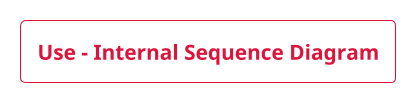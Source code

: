 @startuml UseInternalSequenceDiagram

!theme materia-outline

skinparam ArrowColor #DC143C
skinparam BackgroundColor #FFFFFF

skinparam titleBorderColor #DC143C
skinparam titleFontColor #DC143C

skinparam ActorBorderColor #DC143C
skinparam ActorFontColor #DC143C

skinparam ParticipantFontColor #DC143C
skinparam ParticipantBorderColor #DC143C

title Use - Internal Sequence Diagram



@enduml
